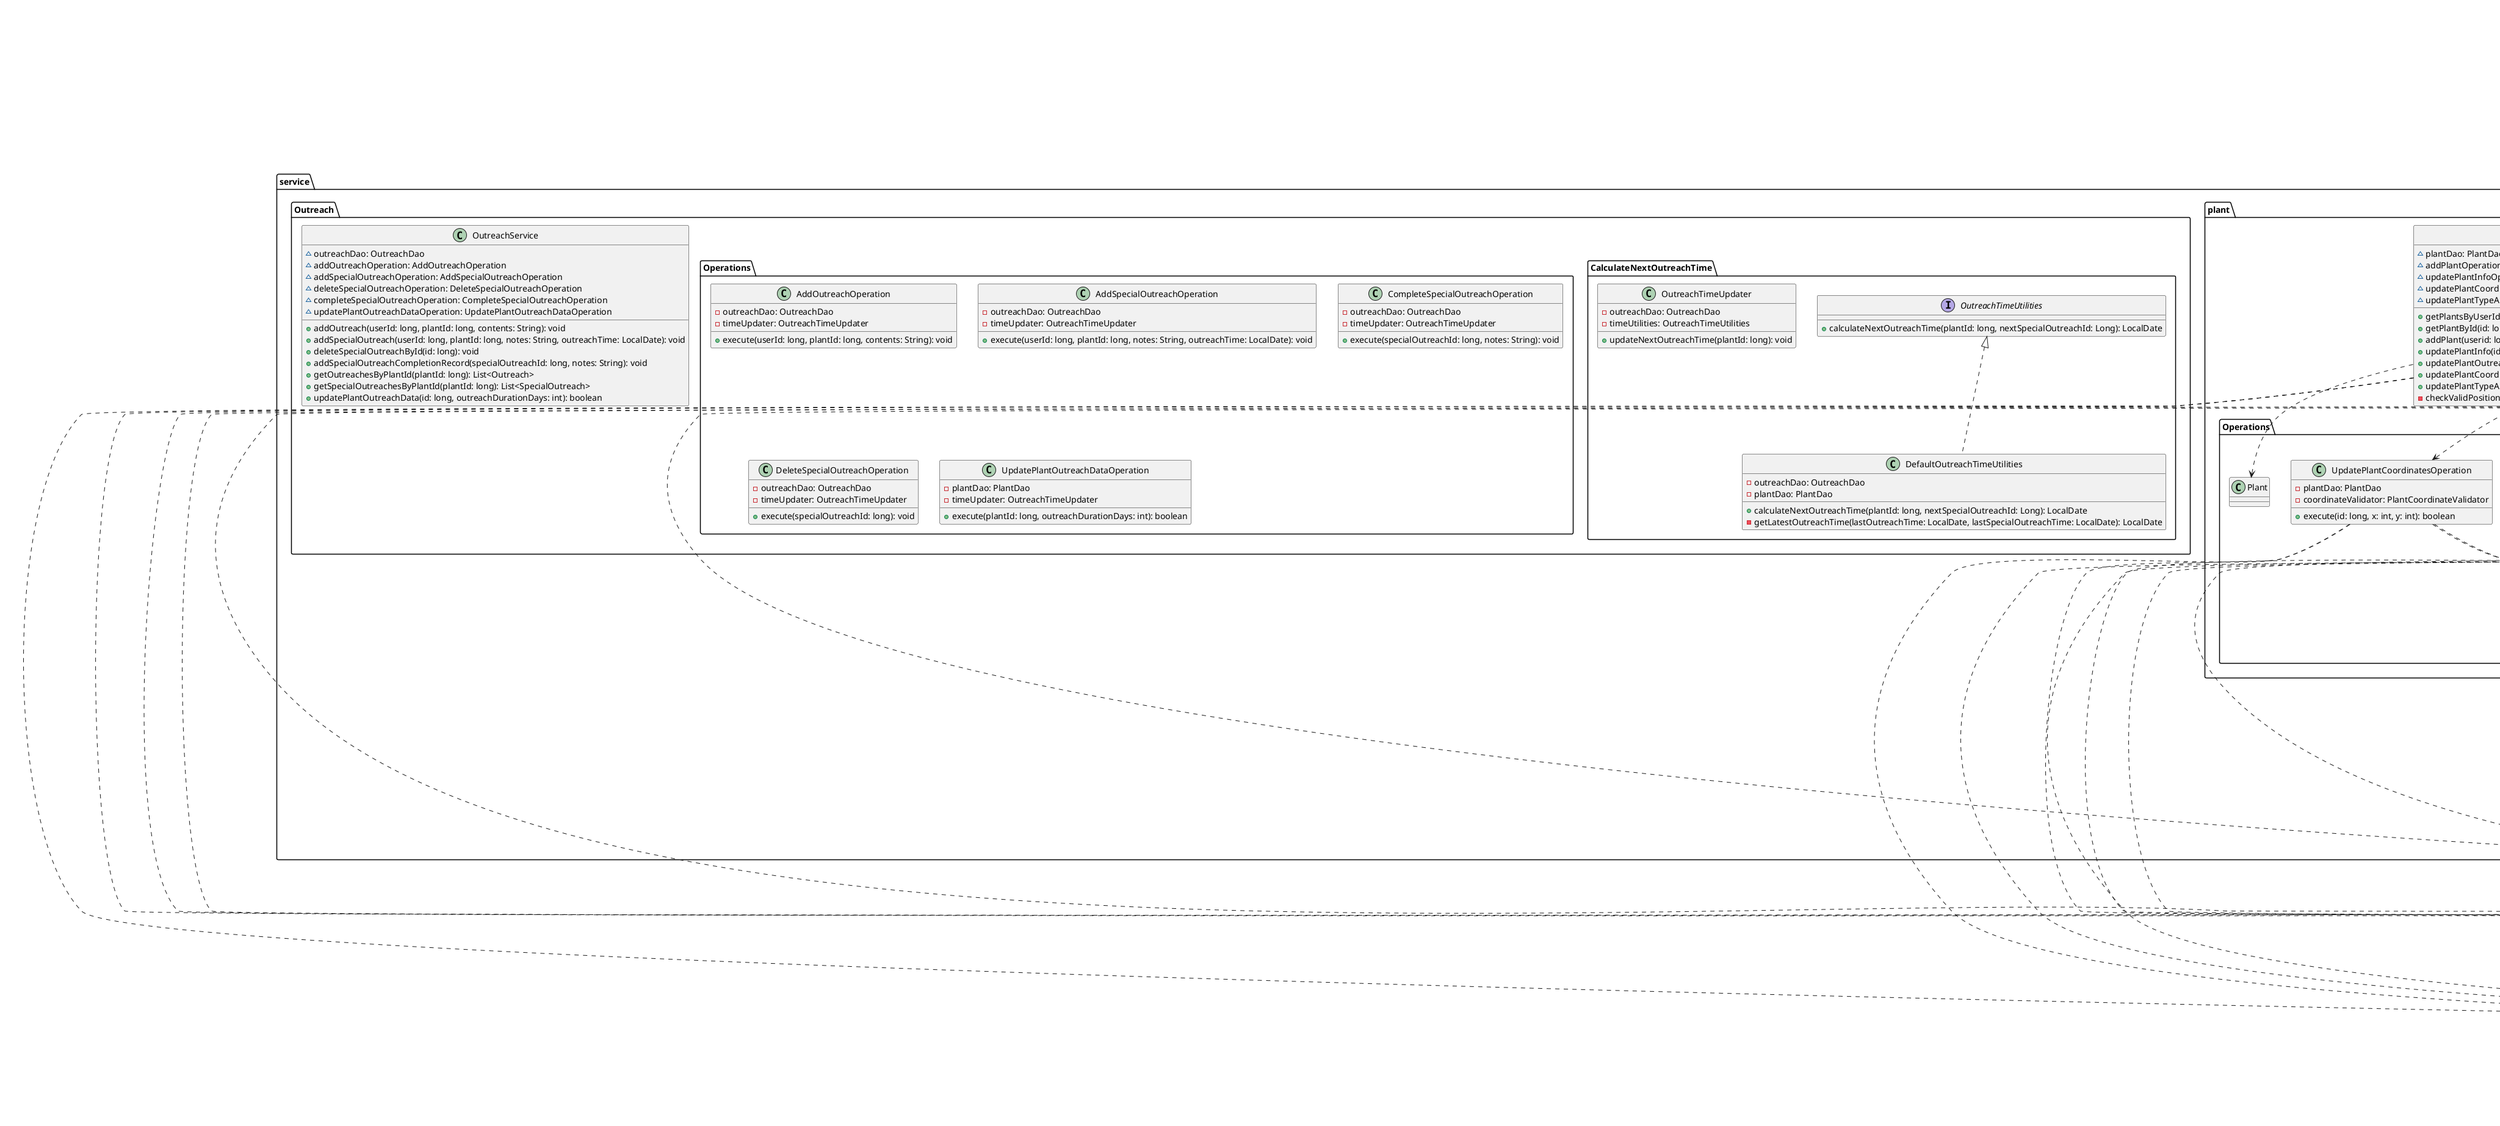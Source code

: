 @startuml

'Note: most of the fields in these classes that are of a type Service or Dao
' use org.springframework.beans.factory.annotation.Autowired
' which automatically puts the services (org.springframework.stereotype.Service)
' and daos (import org.springframework.stereotype.Component), which can be thought of as
' singletons, into the fields.

package config{
    class DataSourceConfig{
        +dataSource(): DataSource
    }
    class GlobalCorsConfig{
        +corsFilter(): CorsFilter
    }
}

package controller{
    class OutreachController{
        ~outreachService: OutreachService

        +addOutreach(userId: long, plantId: int, contents: String): void
        +addSpecialOutreach(userId: long, plantId: long, notes: String, outreachTime: LocalDate): void
        +deleteSpecialOutreach(id: long): void
        +completeSpecialOutreach(specialOutreachId: long, notes: String): void
        +getOutreachesByPlantId(plantId: long): List<Outreach>
        +getSpecialOutreachesByPlantId(plantId: long): List<SpecialOutreach>
    }

    class PlantController {
        ~plantService: PlantService

        +addPlant(userid: long, plantType: int, name: String, notes: String, outreachDurationDays: int, nextOutreachTime: LocalDate, stage: short, xCoord: int, yCoord: int): long
        +getPlantsByUserId(userid: long): List<Plant>
        +getPlantById(id: long): Plant
        +updatePlantInfo(id: long, name: String, notes: String): boolean
        +updatePlantOutreachDurationDays(id: long, outreachDurationDays: int): boolean
        +updatePlantCoordinates(id: long, x: int, y: int): boolean
        +updatePlantTypeAndCoordinates(id: long, plantType: int, x: int, y: int): boolean
    }

    class UserController {
        ~userService: UserService

        +createUser(email: String, lastName: String, firstName: String): void
        +updateUser(id: int, email: String, lastName: String, firstName: String): boolean
        +getUserById(userid: int): User
    }
}



controller.OutreachController ..> service.outreach.OutreachService
controller.OutreachController ..> entity.Outreach
controller.OutreachController ..> entity.SpecialOutreach

controller.PlantController ..> service.plant.PlantService
controller.PlantController ..> entity.Plant

controller.UserController ..> service.UserService
controller.UserController ..> entity.User

package dao{
    class OutreachDao {
        ~outreachMapper: OutreachMapper

        +updatePlantNextOutreachTime(id: long, nextOutreachTime: LocalDate): void
        +addOutreach(userId: long, plantId: long, contents: String): void
        +getLastOutreach(plantId: long): Outreach
        +addSpecialOutreach(userId: long, plantId: long, notes: String, outreachTime: LocalDate): void
        +removeSpecialOutreachById(id: long): void
        +addSpecialOutreachCompletionRecord(specialOutreachId: long, notes: String): void
        +getSpecialOutreachById(id: long): SpecialOutreach
        +getNextSpecialOutreachByPlantId(plantId: long): SpecialOutreach
        +getLastSpecialOutreachCompletionRecordByPlantId(plantId: long): SpecialOutreachCompletionRecord
        +setSpecialOutreachAsCompleted(id: long): void
        +getOutreachesByPlantId(plantId: long): List<Outreach>
        +getSpecialOutreachesByPlantId(plantId: long): List<SpecialOutreach>
    }

    class PlantDao {
        ~plantMapper: PlantMapper

        +getPlantsByUserId(id: long): List<Plant>
        +getPlantById(id: long): Plant
        +addPlant(plant: Plant): long
        +updatePlantInfo(id: long, name: String, notes: String): int
        +updatePlantOutreachData(id: long, outreachDurationDays: int, nextOutreachTime: LocalDate): int
        +updatePlantCoordinates(id: long, x: int, y: int): int
        +updatePlantTypeAndCoordinates(id: long, plantType: int, x: int, y: int): int
    }

    class UserDao {
        ~userMapper: UserMapper

        +createUser(email: String, lastName: String, firstName: String): void
        +updateUser(id: int, email: String, lastName: String, firstName: String): int
        +getUserById(id: int): User
    }
}

dao.OutreachDao ..> mapper.OutreachMapper
dao.OutreachDao ..> entity.Outreach
dao.OutreachDao ..> entity.SpecialOutreach
dao.OutreachDao ..> entity.SpecialOutreachCompletionRecord

dao.PlantDao ..> mapper.PlantMapper
dao.PlantDao ..> entity.Plant

dao.UserDao ..> mapper.UserMapper
dao.UserDao ..> entity.User



package entity{
    class Outreach {
        -id: long
        -plantId: long
        -userId: long
        -creationDatetime: LocalDate
        -contents: String
    }

    class Plant {
        -id: long
        -userId: long
        -plantType: int
        -name: String
        -notes: String
        -outreachDurationDays: int
        -nextOutreachTime: LocalDate
        -stage: short
        -xCoord: int
        -yCoord: int
        -creationDatetime: LocalDate

        +Plant(id: long, userId: long, plantType: int, name: String, notes: String, outreachDurationDays: int, nextOutreachTime: LocalDate, stage: short, xCoord: int, yCoord: int)
    }

    class PlantGridData {
        -id: long
        -x: int
        -y: int
        -plantType: int
        -width: int
        -height: int
    }

    class SpecialOutreach {
        -id: long
        -plantId: long
        -userId: long
        -outreachTime: LocalDate
        -notes: String
        -completed: boolean
    }

    class SpecialOutreachCompletionRecord {
        -id: long
        -specialOutreachId: long
        -creationDatetime: LocalDate
        -notes: String
    }

    class User {
        -id: long
        -email: String
        -lastName: String
        -firstName: String
        -creationDatetime: LocalDate
    }
}

package mapper{
    interface OutreachMapper {
        +addOutreach(userId: long, plantId: long, contents: String): void
        +getLastOutreach(plantId: long): Outreach
        +getLastSpecialOutreachCompletionRecordByPlantId(plantId: long): SpecialOutreachCompletionRecord
        +updatePlantNextOutreachTime(id: long, nextOutreachTime: LocalDate): void
        +addSpecialOutreach(userId: long, plantId: long, notes: String, outreachTime: LocalDate): void
        +deleteSpecialOutreachById(id: long): void
        +getSpecialOutreachById(id: long): SpecialOutreach
        +getNextSpecialOutreachByPlantId(plantId: long): SpecialOutreach
        +addSpecialOutreachCompletionRecord(specialOutreachId: long, notes: String): void
        +setSpecialOutreachAsCompleted(id: long): void
        +getOutreachesByPlantId(plantId: long): List<Outreach>
        +getSpecialOutreachesByPlantId(plantId: long): List<SpecialOutreach>
    }

    interface PlantMapper {
        +addPlant(plant: Plant): void
        +getPlantsByUserId(userId: long): List<Plant>
        +getPlantById(id: long): Plant
        +updatePlantInfo(id: long, name: String, notes: String): int
        +updatePlantOutreachData(id: long, outreachDurationDays: int, nextOutreachTime: LocalDate): int
        +updatePlantCoordinates(id: long, x: int, y: int): int
        +updatePlantTypeAndCoordinates(id: long, plantType: int, x: int, y: int): int
    }

    interface UserMapper {
        +createUser(email: String, lastName: String, firstName: String): void
        +updateUser(id: int, email: String, lastName: String, firstName: String): int
        +getUserById(id: int): User
    }
}

mapper.OutreachMapper ..> entity.Outreach
mapper.OutreachMapper ..> entity.SpecialOutreach
mapper.OutreachMapper ..> entity.SpecialOutreachCompletionRecord

mapper.OutreachMapper ..> entity.Outreach
mapper.OutreachMapper ..> entity.SpecialOutreach
mapper.OutreachMapper ..> entity.SpecialOutreachCompletionRecord
mapper.PlantMapper ..> entity.Plant

mapper.UserMapper ..> entity.User




package service{

    package Outreach{

        package CalculateNextOutreachTime{
            interface OutreachTimeUtilities {
                +calculateNextOutreachTime(plantId: long, nextSpecialOutreachId: Long): LocalDate
            }

            class OutreachTimeUpdater {
                -outreachDao: OutreachDao
                -timeUtilities: OutreachTimeUtilities

                +updateNextOutreachTime(plantId: long): void
            }

            class DefaultOutreachTimeUtilities implements OutreachTimeUtilities {
                -outreachDao: OutreachDao
                -plantDao: PlantDao

                +calculateNextOutreachTime(plantId: long, nextSpecialOutreachId: Long): LocalDate
                -getLatestOutreachTime(lastOutreachTime: LocalDate, lastSpecialOutreachTime: LocalDate): LocalDate
            }
        }

        package Operations{
            class AddOutreachOperation {
                -outreachDao: OutreachDao
                -timeUpdater: OutreachTimeUpdater

                +execute(userId: long, plantId: long, contents: String): void
            }

            class AddSpecialOutreachOperation {
                -outreachDao: OutreachDao
                -timeUpdater: OutreachTimeUpdater

                +execute(userId: long, plantId: long, notes: String, outreachTime: LocalDate): void
            }

            class CompleteSpecialOutreachOperation {
                -outreachDao: OutreachDao
                -timeUpdater: OutreachTimeUpdater

                +execute(specialOutreachId: long, notes: String): void
            }

            class DeleteSpecialOutreachOperation {
                -outreachDao: OutreachDao
                -timeUpdater: OutreachTimeUpdater

                +execute(specialOutreachId: long): void
            }

            class UpdatePlantOutreachDataOperation {
                -plantDao: PlantDao
                -timeUpdater: OutreachTimeUpdater

                +execute(plantId: long, outreachDurationDays: int): boolean
            }
        }

        class OutreachService {
            ~outreachDao: OutreachDao
            ~addOutreachOperation: AddOutreachOperation
            ~addSpecialOutreachOperation: AddSpecialOutreachOperation
            ~deleteSpecialOutreachOperation: DeleteSpecialOutreachOperation
            ~completeSpecialOutreachOperation: CompleteSpecialOutreachOperation
            ~updatePlantOutreachDataOperation: UpdatePlantOutreachDataOperation

            +addOutreach(userId: long, plantId: long, contents: String): void
            +addSpecialOutreach(userId: long, plantId: long, notes: String, outreachTime: LocalDate): void
            +deleteSpecialOutreachById(id: long): void
            +addSpecialOutreachCompletionRecord(specialOutreachId: long, notes: String): void
            +getOutreachesByPlantId(plantId: long): List<Outreach>
            +getSpecialOutreachesByPlantId(plantId: long): List<SpecialOutreach>
            +updatePlantOutreachData(id: long, outreachDurationDays: int): boolean
        }
    }

    package plant{
        package Operations{
            class AddPlantOperation {
                -plantDao: PlantDao
                -coordinateValidator: PlantCoordinateValidator

                +execute(userId: long, plantType: int, name: String, notes: String,
                        outreachDurationDays: int, nextOutreachTime: LocalDate,
                        stage: short, xCoord: int, yCoord: int): long
            }
            class PlantCoordinateValidator {
                -plantDao: PlantDao

                +isValidPosition(plantGridData: PlantGridData, userId: long): boolean
                +getGridSizeForPlantType(plantType: int): int
                -isOverlapping(plant1: PlantGridData, plant2: PlantGridData): boolean
            }
            class UpdatePlantCoordinatesOperation {
                -plantDao: PlantDao
                -coordinateValidator: PlantCoordinateValidator

                +execute(id: long, x: int, y: int): boolean
            }
            class UpdatePlantInfoOperation {
                -plantDao: PlantDao

                +execute(id: long, name: String, notes: String): boolean
            }
            class UpdatePlantTypeAndCoordinatesOperation {
                -plantDao: PlantDao
                -coordinateValidator: PlantCoordinateValidator

                +execute(id: long, plantType: int, x: int, y: int): boolean
            }
        }
        class PlantService {
            ~plantDao: PlantDao
            ~addPlantOperation: AddPlantOperation
            ~updatePlantInfoOperation: UpdatePlantInfoOperation
            ~updatePlantCoordinatesOperation: UpdatePlantCoordinatesOperation
            ~updatePlantTypeAndCoordinatesOperation: UpdatePlantTypeAndCoordinatesOperation

            ' these are the same!
            +getPlantsByUserId(id: long): List<Plant>
            +getPlantById(id: long): Plant
            +addPlant(userid: long, plantType: int, name: String, notes: String, outreachDurationDays: int, nextOutreachTime: LocalDate, stage: short, xCoord: int, yCoord: int): long
            +updatePlantInfo(id: long, name: String, notes: String): boolean
            +updatePlantOutreachData(id: long, outreachDurationDays: int): boolean
            +updatePlantCoordinates(id: long, x: int, y: int): boolean
            +updatePlantTypeAndCoordinates(id: long, plantType: int, x: int, y: int): boolean
            -checkValidPositionDataForPlant(plantGridData: PlantGridData, userId: long): boolean
        }
    }

    class UserService {
        ~userDao: UserDao
        +createUser(email: String, lastName: String, firstName: String): void
        +updateUser(id: int, email: String, lastName: String, firstName: String): boolean
        +getUserById(id: int): User
    }
}

service.outreach.OutreachService ..> dao.OutreachDao
service.outreach.OutreachService ..> service.outreach.Operations.AddOutreachOperation
service.outreach.OutreachService ..> service.outreach.Operations.AddSpecialOutreachOperation
service.outreach.OutreachService ..> service.outreach.Operations.DeleteSpecialOutreachOperation
service.outreach.OutreachService ..> service.outreach.Operations.CompleteSpecialOutreachOperation
service.outreach.OutreachService ..> service.outreach.Operations.UpdatePlantOutreachDataOperation
service.outreach.OutreachService ..> entity.Outreach
service.outreach.OutreachService ..> entity.SpecialOutreach


service.outreach.CalculateNextOutreachTime.OutreachTimeUpdater ..> dao.OutreachDao
service.outreach.CalculateNextOutreachTime.OutreachTimeUpdater ..> service.outreach.CalculateNextOutreachTime.OutreachTimeUtilities

'service.outreach.CalculateNextOutreachTime.DefaultOutreachTimeUtilities ..|> outreach.CalculateNextOutreachTime.OutreachTimeUtilities
service.outreach.CalculateNextOutreachTime.DefaultOutreachTimeUtilities ..> dao.OutreachDao
service.outreach.CalculateNextOutreachTime.DefaultOutreachTimeUtilities ..> dao.PlantDao
service.outreach.CalculateNextOutreachTime.DefaultOutreachTimeUtilities ..> entity.Outreach
service.outreach.CalculateNextOutreachTime.DefaultOutreachTimeUtilities ..> entity.Plant
service.outreach.CalculateNextOutreachTime.DefaultOutreachTimeUtilities ..> entity.SpecialOutreach
service.outreach.CalculateNextOutreachTime.DefaultOutreachTimeUtilities ..> entity.SpecialOutreachCompletionRecord


service.outreach.Operations.AddOutreachOperation ..> dao.OutreachDao
service.outreach.Operations.AddOutreachOperation ..> service.outreach.CalculateNextOutreachTime.OutreachTimeUpdater

service.outreach.Operations.AddSpecialOutreachOperation ..> dao.OutreachDao
service.outreach.Operations.AddSpecialOutreachOperation ..> service.outreach.CalculateNextOutreachTime.OutreachTimeUpdater

service.outreach.Operations.CompleteSpecialOutreachOperation ..> dao.OutreachDao
service.outreach.Operations.CompleteSpecialOutreachOperation ..> service.outreach.CalculateNextOutreachTime.OutreachTimeUpdater
service.outreach.Operations.CompleteSpecialOutreachOperation ..> entity.SpecialOutreach

outreach.Operations.DeleteSpecialOutreachOperation ..> dao.OutreachDao
outreach.Operations.DeleteSpecialOutreachOperation ..> service.outreach.CalculateNextOutreachTime.OutreachTimeUpdater
outreach.Operations.DeleteSpecialOutreachOperation ..> entity.SpecialOutreach

outreach.Operations.UpdatePlantOutreachDataOperation ..> dao.PlantDao
outreach.Operations.UpdatePlantOutreachDataOperation ..> service.outreach.CalculateNextOutreachTime.OutreachTimeUpdater
outreach.Operations.UpdatePlantOutreachDataOperation ..> entity.Plant



service.plant.Operations.AddPlantOperation ..> dao.PlantDao
service.plant.Operations.AddPlantOperation ..> service.plant.Operations.PlantCoordinateValidator
service.plant.Operations.AddPlantOperation ..> entity.Plant
service.plant.Operations.AddPlantOperation ..> entity.PlantGridData

service.plant.Operations.PlantCoordinateValidator ..> dao.PlantDao
service.plant.Operations.PlantCoordinateValidator ..> entity.Plant
service.plant.Operations.PlantCoordinateValidator ..> entity.PlantGridData

service.plant.Operations.UpdatePlantCoordinatesOperation ..> dao.PlantDao
service.plant.Operations.UpdatePlantCoordinatesOperation ..> service.plant.Operations.PlantCoordinateValidator
service.plant.Operations.UpdatePlantCoordinatesOperation ..> entity.Plant
service.plant.Operations.UpdatePlantCoordinatesOperation ..> entity.PlantGridData

service.plant.Operations.UpdatePlantTypeAndCoordinatesOperation ..> dao.PlantDao
service.plant.Operations.UpdatePlantTypeAndCoordinatesOperation ..> entity.Plant
service.plant.Operations.UpdatePlantTypeAndCoordinatesOperation ..> entity.PlantGridData


service.plant.PlantService ..> dao.PlantDao
service.plant.PlantService ..> service.plant.Operations.AddPlantOperation
service.plant.PlantService ..> service.plant.Operations.UpdatePlantInfoOperation
service.plant.PlantService ..> service.plant.Operations.UpdatePlantCoordinatesOperation
service.plant.PlantService ..> service.plant.Operations.UpdatePlantTypeAndCoordinatesOperation
service.plant.PlantService ..> service.plant.Operations.Plant
service.plant.PlantService ..> entity.Plant
service.plant.PlantService ..> entity.PlantGridData
service.plant.PlantService ..> entity.Outreach
service.plant.PlantService ..> entity.SpecialOutreach
service.plant.PlantService ..> entity.SpecialOutreachCompletionRecord

service.UserService ..> dao.UserDao
service.UserService ..> entity.User

class GameApplication{
    +{static} main(args: String[]): void
}

GameApplication ..> org.springframework.boot.SpringApplication

@enduml